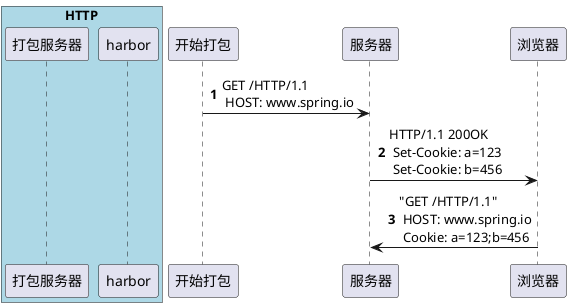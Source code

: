 @startuml

box "HTTP" #LightBlue
participant "打包服务器"
participant "harbor"

end box

autonumber
"开始打包" -> "服务器": GET /HTTP/1.1\n HOST: www.spring.io

"服务器" -> "浏览器": HTTP/1.1 200OK\n Set-Cookie: a=123\n Set-Cookie: b=456
"浏览器" -> "服务器": "GET /HTTP/1.1"\n HOST: www.spring.io\n Cookie: a=123;b=456
@enduml

